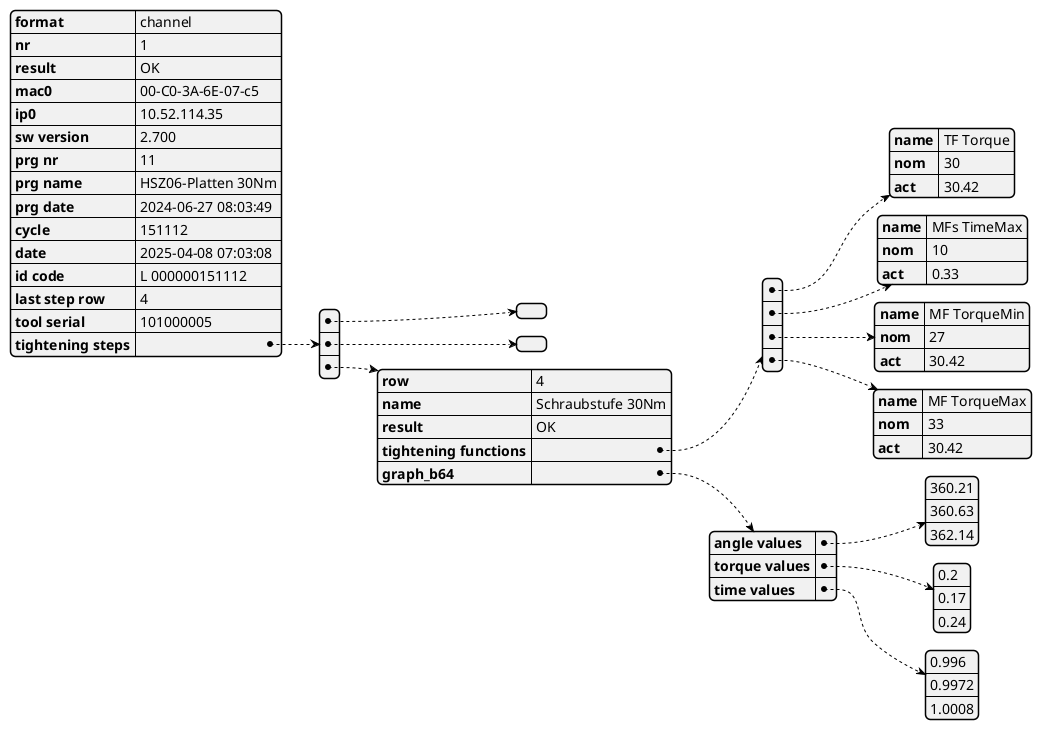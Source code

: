 @startjson MFV3_Halle204_Rest_CH
{
  "format": "channel",
  "nr": 1,
  "result": "OK",
  "mac0": "00-C0-3A-6E-07-c5",
  "ip0": "10.52.114.35",
  "sw version": "2.700",
  "prg nr": 11,
  "prg name": "HSZ06-Platten 30Nm",
  "prg date": "2024-06-27 08:03:49",
  "cycle": 151112,
  "date": "2025-04-08 07:03:08",
  "id code": "L 000000151112",
  "last step row": "4",
  "tool serial": 101000005,
  "tightening steps": [
    {},{},
    {
      "row": "4",
      "name": "Schraubstufe 30Nm",
      "result": "OK",
      "tightening functions": [
        { "name": "TF Torque", "nom": 30, "act": 30.42 },
        { "name": "MFs TimeMax", "nom": 10, "act": 0.33 },
        { "name": "MF TorqueMin", "nom": 27, "act": 30.42 },
        { "name": "MF TorqueMax", "nom": 33, "act": 30.42 }
      ],
      "graph_b64": {
        "angle values": [360.21, 360.63, 362.14],
        "torque values": [0.2, 0.17, 0.24],
        "time values": [0.996, 0.9972, 1.0008]
      }
    }
  ]
}
@endjson